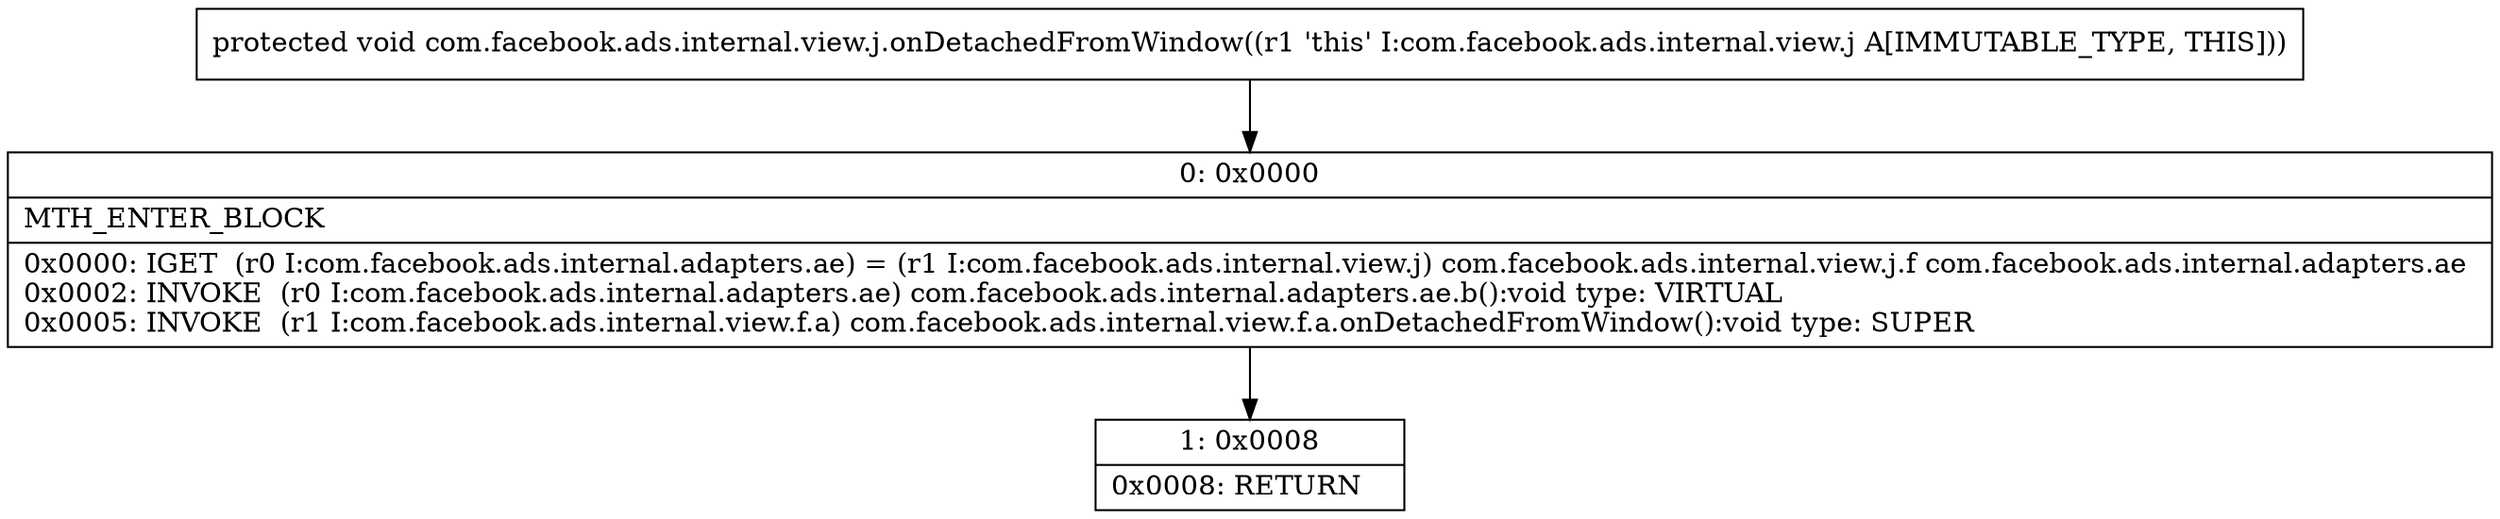 digraph "CFG forcom.facebook.ads.internal.view.j.onDetachedFromWindow()V" {
Node_0 [shape=record,label="{0\:\ 0x0000|MTH_ENTER_BLOCK\l|0x0000: IGET  (r0 I:com.facebook.ads.internal.adapters.ae) = (r1 I:com.facebook.ads.internal.view.j) com.facebook.ads.internal.view.j.f com.facebook.ads.internal.adapters.ae \l0x0002: INVOKE  (r0 I:com.facebook.ads.internal.adapters.ae) com.facebook.ads.internal.adapters.ae.b():void type: VIRTUAL \l0x0005: INVOKE  (r1 I:com.facebook.ads.internal.view.f.a) com.facebook.ads.internal.view.f.a.onDetachedFromWindow():void type: SUPER \l}"];
Node_1 [shape=record,label="{1\:\ 0x0008|0x0008: RETURN   \l}"];
MethodNode[shape=record,label="{protected void com.facebook.ads.internal.view.j.onDetachedFromWindow((r1 'this' I:com.facebook.ads.internal.view.j A[IMMUTABLE_TYPE, THIS])) }"];
MethodNode -> Node_0;
Node_0 -> Node_1;
}

